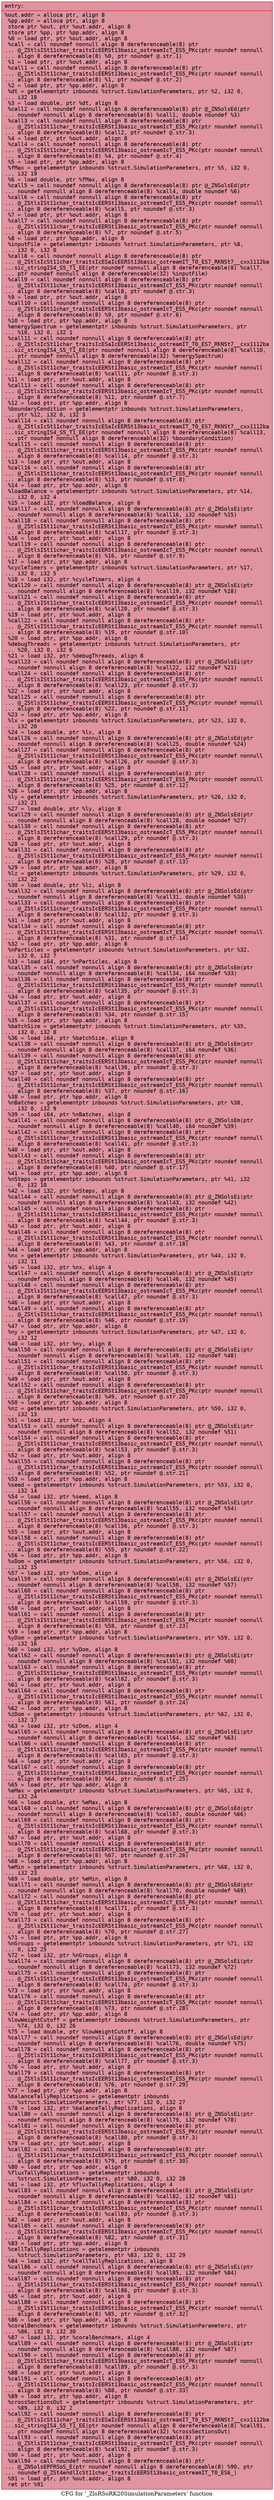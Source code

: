 digraph "CFG for '_ZlsRSoRK20SimulationParameters' function" {
	label="CFG for '_ZlsRSoRK20SimulationParameters' function";

	Node0x562c4e42cd20 [shape=record,color="#b70d28ff", style=filled, fillcolor="#b70d2870" fontname="Courier",label="{entry:\l|  %out.addr = alloca ptr, align 8\l  %pp.addr = alloca ptr, align 8\l  store ptr %out, ptr %out.addr, align 8\l  store ptr %pp, ptr %pp.addr, align 8\l  %0 = load ptr, ptr %out.addr, align 8\l  %call = call noundef nonnull align 8 dereferenceable(8) ptr\l... @_ZStlsISt11char_traitsIcEERSt13basic_ostreamIcT_ES5_PKc(ptr noundef nonnull\l... align 8 dereferenceable(8) %0, ptr noundef @.str.1)\l  %1 = load ptr, ptr %out.addr, align 8\l  %call1 = call noundef nonnull align 8 dereferenceable(8) ptr\l... @_ZStlsISt11char_traitsIcEERSt13basic_ostreamIcT_ES5_PKc(ptr noundef nonnull\l... align 8 dereferenceable(8) %1, ptr noundef @.str.2)\l  %2 = load ptr, ptr %pp.addr, align 8\l  %dt = getelementptr inbounds %struct.SimulationParameters, ptr %2, i32 0,\l... i32 18\l  %3 = load double, ptr %dt, align 8\l  %call2 = call noundef nonnull align 8 dereferenceable(8) ptr @_ZNSolsEd(ptr\l... noundef nonnull align 8 dereferenceable(8) %call1, double noundef %3)\l  %call3 = call noundef nonnull align 8 dereferenceable(8) ptr\l... @_ZStlsISt11char_traitsIcEERSt13basic_ostreamIcT_ES5_PKc(ptr noundef nonnull\l... align 8 dereferenceable(8) %call2, ptr noundef @.str.3)\l  %4 = load ptr, ptr %out.addr, align 8\l  %call4 = call noundef nonnull align 8 dereferenceable(8) ptr\l... @_ZStlsISt11char_traitsIcEERSt13basic_ostreamIcT_ES5_PKc(ptr noundef nonnull\l... align 8 dereferenceable(8) %4, ptr noundef @.str.4)\l  %5 = load ptr, ptr %pp.addr, align 8\l  %fMax = getelementptr inbounds %struct.SimulationParameters, ptr %5, i32 0,\l... i32 19\l  %6 = load double, ptr %fMax, align 8\l  %call5 = call noundef nonnull align 8 dereferenceable(8) ptr @_ZNSolsEd(ptr\l... noundef nonnull align 8 dereferenceable(8) %call4, double noundef %6)\l  %call6 = call noundef nonnull align 8 dereferenceable(8) ptr\l... @_ZStlsISt11char_traitsIcEERSt13basic_ostreamIcT_ES5_PKc(ptr noundef nonnull\l... align 8 dereferenceable(8) %call5, ptr noundef @.str.3)\l  %7 = load ptr, ptr %out.addr, align 8\l  %call7 = call noundef nonnull align 8 dereferenceable(8) ptr\l... @_ZStlsISt11char_traitsIcEERSt13basic_ostreamIcT_ES5_PKc(ptr noundef nonnull\l... align 8 dereferenceable(8) %7, ptr noundef @.str.5)\l  %8 = load ptr, ptr %pp.addr, align 8\l  %inputFile = getelementptr inbounds %struct.SimulationParameters, ptr %8,\l... i32 0, i32 0\l  %call8 = call noundef nonnull align 8 dereferenceable(8) ptr\l... @_ZStlsIcSt11char_traitsIcESaIcEERSt13basic_ostreamIT_T0_ES7_RKNSt7__cxx1112ba\l...sic_stringIS4_S5_T1_EE(ptr noundef nonnull align 8 dereferenceable(8) %call7,\l... ptr noundef nonnull align 8 dereferenceable(32) %inputFile)\l  %call9 = call noundef nonnull align 8 dereferenceable(8) ptr\l... @_ZStlsISt11char_traitsIcEERSt13basic_ostreamIcT_ES5_PKc(ptr noundef nonnull\l... align 8 dereferenceable(8) %call8, ptr noundef @.str.3)\l  %9 = load ptr, ptr %out.addr, align 8\l  %call10 = call noundef nonnull align 8 dereferenceable(8) ptr\l... @_ZStlsISt11char_traitsIcEERSt13basic_ostreamIcT_ES5_PKc(ptr noundef nonnull\l... align 8 dereferenceable(8) %9, ptr noundef @.str.6)\l  %10 = load ptr, ptr %pp.addr, align 8\l  %energySpectrum = getelementptr inbounds %struct.SimulationParameters, ptr\l... %10, i32 0, i32 1\l  %call11 = call noundef nonnull align 8 dereferenceable(8) ptr\l... @_ZStlsIcSt11char_traitsIcESaIcEERSt13basic_ostreamIT_T0_ES7_RKNSt7__cxx1112ba\l...sic_stringIS4_S5_T1_EE(ptr noundef nonnull align 8 dereferenceable(8) %call10,\l... ptr noundef nonnull align 8 dereferenceable(32) %energySpectrum)\l  %call12 = call noundef nonnull align 8 dereferenceable(8) ptr\l... @_ZStlsISt11char_traitsIcEERSt13basic_ostreamIcT_ES5_PKc(ptr noundef nonnull\l... align 8 dereferenceable(8) %call11, ptr noundef @.str.3)\l  %11 = load ptr, ptr %out.addr, align 8\l  %call13 = call noundef nonnull align 8 dereferenceable(8) ptr\l... @_ZStlsISt11char_traitsIcEERSt13basic_ostreamIcT_ES5_PKc(ptr noundef nonnull\l... align 8 dereferenceable(8) %11, ptr noundef @.str.7)\l  %12 = load ptr, ptr %pp.addr, align 8\l  %boundaryCondition = getelementptr inbounds %struct.SimulationParameters,\l... ptr %12, i32 0, i32 3\l  %call14 = call noundef nonnull align 8 dereferenceable(8) ptr\l... @_ZStlsIcSt11char_traitsIcESaIcEERSt13basic_ostreamIT_T0_ES7_RKNSt7__cxx1112ba\l...sic_stringIS4_S5_T1_EE(ptr noundef nonnull align 8 dereferenceable(8) %call13,\l... ptr noundef nonnull align 8 dereferenceable(32) %boundaryCondition)\l  %call15 = call noundef nonnull align 8 dereferenceable(8) ptr\l... @_ZStlsISt11char_traitsIcEERSt13basic_ostreamIcT_ES5_PKc(ptr noundef nonnull\l... align 8 dereferenceable(8) %call14, ptr noundef @.str.3)\l  %13 = load ptr, ptr %out.addr, align 8\l  %call16 = call noundef nonnull align 8 dereferenceable(8) ptr\l... @_ZStlsISt11char_traitsIcEERSt13basic_ostreamIcT_ES5_PKc(ptr noundef nonnull\l... align 8 dereferenceable(8) %13, ptr noundef @.str.8)\l  %14 = load ptr, ptr %pp.addr, align 8\l  %loadBalance = getelementptr inbounds %struct.SimulationParameters, ptr %14,\l... i32 0, i32 4\l  %15 = load i32, ptr %loadBalance, align 8\l  %call17 = call noundef nonnull align 8 dereferenceable(8) ptr @_ZNSolsEi(ptr\l... noundef nonnull align 8 dereferenceable(8) %call16, i32 noundef %15)\l  %call18 = call noundef nonnull align 8 dereferenceable(8) ptr\l... @_ZStlsISt11char_traitsIcEERSt13basic_ostreamIcT_ES5_PKc(ptr noundef nonnull\l... align 8 dereferenceable(8) %call17, ptr noundef @.str.3)\l  %16 = load ptr, ptr %out.addr, align 8\l  %call19 = call noundef nonnull align 8 dereferenceable(8) ptr\l... @_ZStlsISt11char_traitsIcEERSt13basic_ostreamIcT_ES5_PKc(ptr noundef nonnull\l... align 8 dereferenceable(8) %16, ptr noundef @.str.9)\l  %17 = load ptr, ptr %pp.addr, align 8\l  %cycleTimers = getelementptr inbounds %struct.SimulationParameters, ptr %17,\l... i32 0, i32 5\l  %18 = load i32, ptr %cycleTimers, align 4\l  %call20 = call noundef nonnull align 8 dereferenceable(8) ptr @_ZNSolsEi(ptr\l... noundef nonnull align 8 dereferenceable(8) %call19, i32 noundef %18)\l  %call21 = call noundef nonnull align 8 dereferenceable(8) ptr\l... @_ZStlsISt11char_traitsIcEERSt13basic_ostreamIcT_ES5_PKc(ptr noundef nonnull\l... align 8 dereferenceable(8) %call20, ptr noundef @.str.3)\l  %19 = load ptr, ptr %out.addr, align 8\l  %call22 = call noundef nonnull align 8 dereferenceable(8) ptr\l... @_ZStlsISt11char_traitsIcEERSt13basic_ostreamIcT_ES5_PKc(ptr noundef nonnull\l... align 8 dereferenceable(8) %19, ptr noundef @.str.10)\l  %20 = load ptr, ptr %pp.addr, align 8\l  %debugThreads = getelementptr inbounds %struct.SimulationParameters, ptr\l... %20, i32 0, i32 6\l  %21 = load i32, ptr %debugThreads, align 8\l  %call23 = call noundef nonnull align 8 dereferenceable(8) ptr @_ZNSolsEi(ptr\l... noundef nonnull align 8 dereferenceable(8) %call22, i32 noundef %21)\l  %call24 = call noundef nonnull align 8 dereferenceable(8) ptr\l... @_ZStlsISt11char_traitsIcEERSt13basic_ostreamIcT_ES5_PKc(ptr noundef nonnull\l... align 8 dereferenceable(8) %call23, ptr noundef @.str.3)\l  %22 = load ptr, ptr %out.addr, align 8\l  %call25 = call noundef nonnull align 8 dereferenceable(8) ptr\l... @_ZStlsISt11char_traitsIcEERSt13basic_ostreamIcT_ES5_PKc(ptr noundef nonnull\l... align 8 dereferenceable(8) %22, ptr noundef @.str.11)\l  %23 = load ptr, ptr %pp.addr, align 8\l  %lx = getelementptr inbounds %struct.SimulationParameters, ptr %23, i32 0,\l... i32 20\l  %24 = load double, ptr %lx, align 8\l  %call26 = call noundef nonnull align 8 dereferenceable(8) ptr @_ZNSolsEd(ptr\l... noundef nonnull align 8 dereferenceable(8) %call25, double noundef %24)\l  %call27 = call noundef nonnull align 8 dereferenceable(8) ptr\l... @_ZStlsISt11char_traitsIcEERSt13basic_ostreamIcT_ES5_PKc(ptr noundef nonnull\l... align 8 dereferenceable(8) %call26, ptr noundef @.str.3)\l  %25 = load ptr, ptr %out.addr, align 8\l  %call28 = call noundef nonnull align 8 dereferenceable(8) ptr\l... @_ZStlsISt11char_traitsIcEERSt13basic_ostreamIcT_ES5_PKc(ptr noundef nonnull\l... align 8 dereferenceable(8) %25, ptr noundef @.str.12)\l  %26 = load ptr, ptr %pp.addr, align 8\l  %ly = getelementptr inbounds %struct.SimulationParameters, ptr %26, i32 0,\l... i32 21\l  %27 = load double, ptr %ly, align 8\l  %call29 = call noundef nonnull align 8 dereferenceable(8) ptr @_ZNSolsEd(ptr\l... noundef nonnull align 8 dereferenceable(8) %call28, double noundef %27)\l  %call30 = call noundef nonnull align 8 dereferenceable(8) ptr\l... @_ZStlsISt11char_traitsIcEERSt13basic_ostreamIcT_ES5_PKc(ptr noundef nonnull\l... align 8 dereferenceable(8) %call29, ptr noundef @.str.3)\l  %28 = load ptr, ptr %out.addr, align 8\l  %call31 = call noundef nonnull align 8 dereferenceable(8) ptr\l... @_ZStlsISt11char_traitsIcEERSt13basic_ostreamIcT_ES5_PKc(ptr noundef nonnull\l... align 8 dereferenceable(8) %28, ptr noundef @.str.13)\l  %29 = load ptr, ptr %pp.addr, align 8\l  %lz = getelementptr inbounds %struct.SimulationParameters, ptr %29, i32 0,\l... i32 22\l  %30 = load double, ptr %lz, align 8\l  %call32 = call noundef nonnull align 8 dereferenceable(8) ptr @_ZNSolsEd(ptr\l... noundef nonnull align 8 dereferenceable(8) %call31, double noundef %30)\l  %call33 = call noundef nonnull align 8 dereferenceable(8) ptr\l... @_ZStlsISt11char_traitsIcEERSt13basic_ostreamIcT_ES5_PKc(ptr noundef nonnull\l... align 8 dereferenceable(8) %call32, ptr noundef @.str.3)\l  %31 = load ptr, ptr %out.addr, align 8\l  %call34 = call noundef nonnull align 8 dereferenceable(8) ptr\l... @_ZStlsISt11char_traitsIcEERSt13basic_ostreamIcT_ES5_PKc(ptr noundef nonnull\l... align 8 dereferenceable(8) %31, ptr noundef @.str.14)\l  %32 = load ptr, ptr %pp.addr, align 8\l  %nParticles = getelementptr inbounds %struct.SimulationParameters, ptr %32,\l... i32 0, i32 7\l  %33 = load i64, ptr %nParticles, align 8\l  %call35 = call noundef nonnull align 8 dereferenceable(8) ptr @_ZNSolsEm(ptr\l... noundef nonnull align 8 dereferenceable(8) %call34, i64 noundef %33)\l  %call36 = call noundef nonnull align 8 dereferenceable(8) ptr\l... @_ZStlsISt11char_traitsIcEERSt13basic_ostreamIcT_ES5_PKc(ptr noundef nonnull\l... align 8 dereferenceable(8) %call35, ptr noundef @.str.3)\l  %34 = load ptr, ptr %out.addr, align 8\l  %call37 = call noundef nonnull align 8 dereferenceable(8) ptr\l... @_ZStlsISt11char_traitsIcEERSt13basic_ostreamIcT_ES5_PKc(ptr noundef nonnull\l... align 8 dereferenceable(8) %34, ptr noundef @.str.15)\l  %35 = load ptr, ptr %pp.addr, align 8\l  %batchSize = getelementptr inbounds %struct.SimulationParameters, ptr %35,\l... i32 0, i32 8\l  %36 = load i64, ptr %batchSize, align 8\l  %call38 = call noundef nonnull align 8 dereferenceable(8) ptr @_ZNSolsEm(ptr\l... noundef nonnull align 8 dereferenceable(8) %call37, i64 noundef %36)\l  %call39 = call noundef nonnull align 8 dereferenceable(8) ptr\l... @_ZStlsISt11char_traitsIcEERSt13basic_ostreamIcT_ES5_PKc(ptr noundef nonnull\l... align 8 dereferenceable(8) %call38, ptr noundef @.str.3)\l  %37 = load ptr, ptr %out.addr, align 8\l  %call40 = call noundef nonnull align 8 dereferenceable(8) ptr\l... @_ZStlsISt11char_traitsIcEERSt13basic_ostreamIcT_ES5_PKc(ptr noundef nonnull\l... align 8 dereferenceable(8) %37, ptr noundef @.str.16)\l  %38 = load ptr, ptr %pp.addr, align 8\l  %nBatches = getelementptr inbounds %struct.SimulationParameters, ptr %38,\l... i32 0, i32 9\l  %39 = load i64, ptr %nBatches, align 8\l  %call41 = call noundef nonnull align 8 dereferenceable(8) ptr @_ZNSolsEm(ptr\l... noundef nonnull align 8 dereferenceable(8) %call40, i64 noundef %39)\l  %call42 = call noundef nonnull align 8 dereferenceable(8) ptr\l... @_ZStlsISt11char_traitsIcEERSt13basic_ostreamIcT_ES5_PKc(ptr noundef nonnull\l... align 8 dereferenceable(8) %call41, ptr noundef @.str.3)\l  %40 = load ptr, ptr %out.addr, align 8\l  %call43 = call noundef nonnull align 8 dereferenceable(8) ptr\l... @_ZStlsISt11char_traitsIcEERSt13basic_ostreamIcT_ES5_PKc(ptr noundef nonnull\l... align 8 dereferenceable(8) %40, ptr noundef @.str.17)\l  %41 = load ptr, ptr %pp.addr, align 8\l  %nSteps = getelementptr inbounds %struct.SimulationParameters, ptr %41, i32\l... 0, i32 10\l  %42 = load i32, ptr %nSteps, align 8\l  %call44 = call noundef nonnull align 8 dereferenceable(8) ptr @_ZNSolsEi(ptr\l... noundef nonnull align 8 dereferenceable(8) %call43, i32 noundef %42)\l  %call45 = call noundef nonnull align 8 dereferenceable(8) ptr\l... @_ZStlsISt11char_traitsIcEERSt13basic_ostreamIcT_ES5_PKc(ptr noundef nonnull\l... align 8 dereferenceable(8) %call44, ptr noundef @.str.3)\l  %43 = load ptr, ptr %out.addr, align 8\l  %call46 = call noundef nonnull align 8 dereferenceable(8) ptr\l... @_ZStlsISt11char_traitsIcEERSt13basic_ostreamIcT_ES5_PKc(ptr noundef nonnull\l... align 8 dereferenceable(8) %43, ptr noundef @.str.18)\l  %44 = load ptr, ptr %pp.addr, align 8\l  %nx = getelementptr inbounds %struct.SimulationParameters, ptr %44, i32 0,\l... i32 11\l  %45 = load i32, ptr %nx, align 4\l  %call47 = call noundef nonnull align 8 dereferenceable(8) ptr @_ZNSolsEi(ptr\l... noundef nonnull align 8 dereferenceable(8) %call46, i32 noundef %45)\l  %call48 = call noundef nonnull align 8 dereferenceable(8) ptr\l... @_ZStlsISt11char_traitsIcEERSt13basic_ostreamIcT_ES5_PKc(ptr noundef nonnull\l... align 8 dereferenceable(8) %call47, ptr noundef @.str.3)\l  %46 = load ptr, ptr %out.addr, align 8\l  %call49 = call noundef nonnull align 8 dereferenceable(8) ptr\l... @_ZStlsISt11char_traitsIcEERSt13basic_ostreamIcT_ES5_PKc(ptr noundef nonnull\l... align 8 dereferenceable(8) %46, ptr noundef @.str.19)\l  %47 = load ptr, ptr %pp.addr, align 8\l  %ny = getelementptr inbounds %struct.SimulationParameters, ptr %47, i32 0,\l... i32 12\l  %48 = load i32, ptr %ny, align 8\l  %call50 = call noundef nonnull align 8 dereferenceable(8) ptr @_ZNSolsEi(ptr\l... noundef nonnull align 8 dereferenceable(8) %call49, i32 noundef %48)\l  %call51 = call noundef nonnull align 8 dereferenceable(8) ptr\l... @_ZStlsISt11char_traitsIcEERSt13basic_ostreamIcT_ES5_PKc(ptr noundef nonnull\l... align 8 dereferenceable(8) %call50, ptr noundef @.str.3)\l  %49 = load ptr, ptr %out.addr, align 8\l  %call52 = call noundef nonnull align 8 dereferenceable(8) ptr\l... @_ZStlsISt11char_traitsIcEERSt13basic_ostreamIcT_ES5_PKc(ptr noundef nonnull\l... align 8 dereferenceable(8) %49, ptr noundef @.str.20)\l  %50 = load ptr, ptr %pp.addr, align 8\l  %nz = getelementptr inbounds %struct.SimulationParameters, ptr %50, i32 0,\l... i32 13\l  %51 = load i32, ptr %nz, align 4\l  %call53 = call noundef nonnull align 8 dereferenceable(8) ptr @_ZNSolsEi(ptr\l... noundef nonnull align 8 dereferenceable(8) %call52, i32 noundef %51)\l  %call54 = call noundef nonnull align 8 dereferenceable(8) ptr\l... @_ZStlsISt11char_traitsIcEERSt13basic_ostreamIcT_ES5_PKc(ptr noundef nonnull\l... align 8 dereferenceable(8) %call53, ptr noundef @.str.3)\l  %52 = load ptr, ptr %out.addr, align 8\l  %call55 = call noundef nonnull align 8 dereferenceable(8) ptr\l... @_ZStlsISt11char_traitsIcEERSt13basic_ostreamIcT_ES5_PKc(ptr noundef nonnull\l... align 8 dereferenceable(8) %52, ptr noundef @.str.21)\l  %53 = load ptr, ptr %pp.addr, align 8\l  %seed = getelementptr inbounds %struct.SimulationParameters, ptr %53, i32 0,\l... i32 14\l  %54 = load i32, ptr %seed, align 8\l  %call56 = call noundef nonnull align 8 dereferenceable(8) ptr @_ZNSolsEi(ptr\l... noundef nonnull align 8 dereferenceable(8) %call55, i32 noundef %54)\l  %call57 = call noundef nonnull align 8 dereferenceable(8) ptr\l... @_ZStlsISt11char_traitsIcEERSt13basic_ostreamIcT_ES5_PKc(ptr noundef nonnull\l... align 8 dereferenceable(8) %call56, ptr noundef @.str.3)\l  %55 = load ptr, ptr %out.addr, align 8\l  %call58 = call noundef nonnull align 8 dereferenceable(8) ptr\l... @_ZStlsISt11char_traitsIcEERSt13basic_ostreamIcT_ES5_PKc(ptr noundef nonnull\l... align 8 dereferenceable(8) %55, ptr noundef @.str.22)\l  %56 = load ptr, ptr %pp.addr, align 8\l  %xDom = getelementptr inbounds %struct.SimulationParameters, ptr %56, i32 0,\l... i32 15\l  %57 = load i32, ptr %xDom, align 4\l  %call59 = call noundef nonnull align 8 dereferenceable(8) ptr @_ZNSolsEi(ptr\l... noundef nonnull align 8 dereferenceable(8) %call58, i32 noundef %57)\l  %call60 = call noundef nonnull align 8 dereferenceable(8) ptr\l... @_ZStlsISt11char_traitsIcEERSt13basic_ostreamIcT_ES5_PKc(ptr noundef nonnull\l... align 8 dereferenceable(8) %call59, ptr noundef @.str.3)\l  %58 = load ptr, ptr %out.addr, align 8\l  %call61 = call noundef nonnull align 8 dereferenceable(8) ptr\l... @_ZStlsISt11char_traitsIcEERSt13basic_ostreamIcT_ES5_PKc(ptr noundef nonnull\l... align 8 dereferenceable(8) %58, ptr noundef @.str.23)\l  %59 = load ptr, ptr %pp.addr, align 8\l  %yDom = getelementptr inbounds %struct.SimulationParameters, ptr %59, i32 0,\l... i32 16\l  %60 = load i32, ptr %yDom, align 8\l  %call62 = call noundef nonnull align 8 dereferenceable(8) ptr @_ZNSolsEi(ptr\l... noundef nonnull align 8 dereferenceable(8) %call61, i32 noundef %60)\l  %call63 = call noundef nonnull align 8 dereferenceable(8) ptr\l... @_ZStlsISt11char_traitsIcEERSt13basic_ostreamIcT_ES5_PKc(ptr noundef nonnull\l... align 8 dereferenceable(8) %call62, ptr noundef @.str.3)\l  %61 = load ptr, ptr %out.addr, align 8\l  %call64 = call noundef nonnull align 8 dereferenceable(8) ptr\l... @_ZStlsISt11char_traitsIcEERSt13basic_ostreamIcT_ES5_PKc(ptr noundef nonnull\l... align 8 dereferenceable(8) %61, ptr noundef @.str.24)\l  %62 = load ptr, ptr %pp.addr, align 8\l  %zDom = getelementptr inbounds %struct.SimulationParameters, ptr %62, i32 0,\l... i32 17\l  %63 = load i32, ptr %zDom, align 4\l  %call65 = call noundef nonnull align 8 dereferenceable(8) ptr @_ZNSolsEi(ptr\l... noundef nonnull align 8 dereferenceable(8) %call64, i32 noundef %63)\l  %call66 = call noundef nonnull align 8 dereferenceable(8) ptr\l... @_ZStlsISt11char_traitsIcEERSt13basic_ostreamIcT_ES5_PKc(ptr noundef nonnull\l... align 8 dereferenceable(8) %call65, ptr noundef @.str.3)\l  %64 = load ptr, ptr %out.addr, align 8\l  %call67 = call noundef nonnull align 8 dereferenceable(8) ptr\l... @_ZStlsISt11char_traitsIcEERSt13basic_ostreamIcT_ES5_PKc(ptr noundef nonnull\l... align 8 dereferenceable(8) %64, ptr noundef @.str.25)\l  %65 = load ptr, ptr %pp.addr, align 8\l  %eMax = getelementptr inbounds %struct.SimulationParameters, ptr %65, i32 0,\l... i32 24\l  %66 = load double, ptr %eMax, align 8\l  %call68 = call noundef nonnull align 8 dereferenceable(8) ptr @_ZNSolsEd(ptr\l... noundef nonnull align 8 dereferenceable(8) %call67, double noundef %66)\l  %call69 = call noundef nonnull align 8 dereferenceable(8) ptr\l... @_ZStlsISt11char_traitsIcEERSt13basic_ostreamIcT_ES5_PKc(ptr noundef nonnull\l... align 8 dereferenceable(8) %call68, ptr noundef @.str.3)\l  %67 = load ptr, ptr %out.addr, align 8\l  %call70 = call noundef nonnull align 8 dereferenceable(8) ptr\l... @_ZStlsISt11char_traitsIcEERSt13basic_ostreamIcT_ES5_PKc(ptr noundef nonnull\l... align 8 dereferenceable(8) %67, ptr noundef @.str.26)\l  %68 = load ptr, ptr %pp.addr, align 8\l  %eMin = getelementptr inbounds %struct.SimulationParameters, ptr %68, i32 0,\l... i32 23\l  %69 = load double, ptr %eMin, align 8\l  %call71 = call noundef nonnull align 8 dereferenceable(8) ptr @_ZNSolsEd(ptr\l... noundef nonnull align 8 dereferenceable(8) %call70, double noundef %69)\l  %call72 = call noundef nonnull align 8 dereferenceable(8) ptr\l... @_ZStlsISt11char_traitsIcEERSt13basic_ostreamIcT_ES5_PKc(ptr noundef nonnull\l... align 8 dereferenceable(8) %call71, ptr noundef @.str.3)\l  %70 = load ptr, ptr %out.addr, align 8\l  %call73 = call noundef nonnull align 8 dereferenceable(8) ptr\l... @_ZStlsISt11char_traitsIcEERSt13basic_ostreamIcT_ES5_PKc(ptr noundef nonnull\l... align 8 dereferenceable(8) %70, ptr noundef @.str.27)\l  %71 = load ptr, ptr %pp.addr, align 8\l  %nGroups = getelementptr inbounds %struct.SimulationParameters, ptr %71, i32\l... 0, i32 25\l  %72 = load i32, ptr %nGroups, align 8\l  %call74 = call noundef nonnull align 8 dereferenceable(8) ptr @_ZNSolsEi(ptr\l... noundef nonnull align 8 dereferenceable(8) %call73, i32 noundef %72)\l  %call75 = call noundef nonnull align 8 dereferenceable(8) ptr\l... @_ZStlsISt11char_traitsIcEERSt13basic_ostreamIcT_ES5_PKc(ptr noundef nonnull\l... align 8 dereferenceable(8) %call74, ptr noundef @.str.3)\l  %73 = load ptr, ptr %out.addr, align 8\l  %call76 = call noundef nonnull align 8 dereferenceable(8) ptr\l... @_ZStlsISt11char_traitsIcEERSt13basic_ostreamIcT_ES5_PKc(ptr noundef nonnull\l... align 8 dereferenceable(8) %73, ptr noundef @.str.28)\l  %74 = load ptr, ptr %pp.addr, align 8\l  %lowWeightCutoff = getelementptr inbounds %struct.SimulationParameters, ptr\l... %74, i32 0, i32 26\l  %75 = load double, ptr %lowWeightCutoff, align 8\l  %call77 = call noundef nonnull align 8 dereferenceable(8) ptr @_ZNSolsEd(ptr\l... noundef nonnull align 8 dereferenceable(8) %call76, double noundef %75)\l  %call78 = call noundef nonnull align 8 dereferenceable(8) ptr\l... @_ZStlsISt11char_traitsIcEERSt13basic_ostreamIcT_ES5_PKc(ptr noundef nonnull\l... align 8 dereferenceable(8) %call77, ptr noundef @.str.3)\l  %76 = load ptr, ptr %out.addr, align 8\l  %call79 = call noundef nonnull align 8 dereferenceable(8) ptr\l... @_ZStlsISt11char_traitsIcEERSt13basic_ostreamIcT_ES5_PKc(ptr noundef nonnull\l... align 8 dereferenceable(8) %76, ptr noundef @.str.29)\l  %77 = load ptr, ptr %pp.addr, align 8\l  %balanceTallyReplications = getelementptr inbounds\l... %struct.SimulationParameters, ptr %77, i32 0, i32 27\l  %78 = load i32, ptr %balanceTallyReplications, align 8\l  %call80 = call noundef nonnull align 8 dereferenceable(8) ptr @_ZNSolsEi(ptr\l... noundef nonnull align 8 dereferenceable(8) %call79, i32 noundef %78)\l  %call81 = call noundef nonnull align 8 dereferenceable(8) ptr\l... @_ZStlsISt11char_traitsIcEERSt13basic_ostreamIcT_ES5_PKc(ptr noundef nonnull\l... align 8 dereferenceable(8) %call80, ptr noundef @.str.3)\l  %79 = load ptr, ptr %out.addr, align 8\l  %call82 = call noundef nonnull align 8 dereferenceable(8) ptr\l... @_ZStlsISt11char_traitsIcEERSt13basic_ostreamIcT_ES5_PKc(ptr noundef nonnull\l... align 8 dereferenceable(8) %79, ptr noundef @.str.30)\l  %80 = load ptr, ptr %pp.addr, align 8\l  %fluxTallyReplications = getelementptr inbounds\l... %struct.SimulationParameters, ptr %80, i32 0, i32 28\l  %81 = load i32, ptr %fluxTallyReplications, align 4\l  %call83 = call noundef nonnull align 8 dereferenceable(8) ptr @_ZNSolsEi(ptr\l... noundef nonnull align 8 dereferenceable(8) %call82, i32 noundef %81)\l  %call84 = call noundef nonnull align 8 dereferenceable(8) ptr\l... @_ZStlsISt11char_traitsIcEERSt13basic_ostreamIcT_ES5_PKc(ptr noundef nonnull\l... align 8 dereferenceable(8) %call83, ptr noundef @.str.3)\l  %82 = load ptr, ptr %out.addr, align 8\l  %call85 = call noundef nonnull align 8 dereferenceable(8) ptr\l... @_ZStlsISt11char_traitsIcEERSt13basic_ostreamIcT_ES5_PKc(ptr noundef nonnull\l... align 8 dereferenceable(8) %82, ptr noundef @.str.31)\l  %83 = load ptr, ptr %pp.addr, align 8\l  %cellTallyReplications = getelementptr inbounds\l... %struct.SimulationParameters, ptr %83, i32 0, i32 29\l  %84 = load i32, ptr %cellTallyReplications, align 8\l  %call86 = call noundef nonnull align 8 dereferenceable(8) ptr @_ZNSolsEi(ptr\l... noundef nonnull align 8 dereferenceable(8) %call85, i32 noundef %84)\l  %call87 = call noundef nonnull align 8 dereferenceable(8) ptr\l... @_ZStlsISt11char_traitsIcEERSt13basic_ostreamIcT_ES5_PKc(ptr noundef nonnull\l... align 8 dereferenceable(8) %call86, ptr noundef @.str.3)\l  %85 = load ptr, ptr %out.addr, align 8\l  %call88 = call noundef nonnull align 8 dereferenceable(8) ptr\l... @_ZStlsISt11char_traitsIcEERSt13basic_ostreamIcT_ES5_PKc(ptr noundef nonnull\l... align 8 dereferenceable(8) %85, ptr noundef @.str.32)\l  %86 = load ptr, ptr %pp.addr, align 8\l  %coralBenchmark = getelementptr inbounds %struct.SimulationParameters, ptr\l... %86, i32 0, i32 30\l  %87 = load i32, ptr %coralBenchmark, align 4\l  %call89 = call noundef nonnull align 8 dereferenceable(8) ptr @_ZNSolsEi(ptr\l... noundef nonnull align 8 dereferenceable(8) %call88, i32 noundef %87)\l  %call90 = call noundef nonnull align 8 dereferenceable(8) ptr\l... @_ZStlsISt11char_traitsIcEERSt13basic_ostreamIcT_ES5_PKc(ptr noundef nonnull\l... align 8 dereferenceable(8) %call89, ptr noundef @.str.3)\l  %88 = load ptr, ptr %out.addr, align 8\l  %call91 = call noundef nonnull align 8 dereferenceable(8) ptr\l... @_ZStlsISt11char_traitsIcEERSt13basic_ostreamIcT_ES5_PKc(ptr noundef nonnull\l... align 8 dereferenceable(8) %88, ptr noundef @.str.33)\l  %89 = load ptr, ptr %pp.addr, align 8\l  %crossSectionsOut = getelementptr inbounds %struct.SimulationParameters, ptr\l... %89, i32 0, i32 2\l  %call92 = call noundef nonnull align 8 dereferenceable(8) ptr\l... @_ZStlsIcSt11char_traitsIcESaIcEERSt13basic_ostreamIT_T0_ES7_RKNSt7__cxx1112ba\l...sic_stringIS4_S5_T1_EE(ptr noundef nonnull align 8 dereferenceable(8) %call91,\l... ptr noundef nonnull align 8 dereferenceable(32) %crossSectionsOut)\l  %call93 = call noundef nonnull align 8 dereferenceable(8) ptr\l... @_ZStlsISt11char_traitsIcEERSt13basic_ostreamIcT_ES5_PKc(ptr noundef nonnull\l... align 8 dereferenceable(8) %call92, ptr noundef @.str.3)\l  %90 = load ptr, ptr %out.addr, align 8\l  %call94 = call noundef nonnull align 8 dereferenceable(8) ptr\l... @_ZNSolsEPFRSoS_E(ptr noundef nonnull align 8 dereferenceable(8) %90, ptr\l... noundef @_ZSt4endlIcSt11char_traitsIcEERSt13basic_ostreamIT_T0_ES6_)\l  %91 = load ptr, ptr %out.addr, align 8\l  ret ptr %91\l}"];
}
